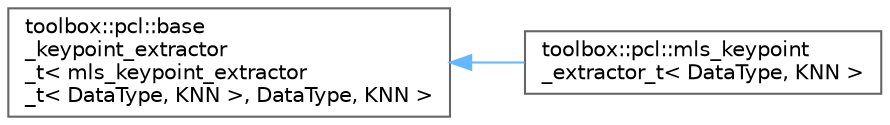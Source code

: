 digraph "Graphical Class Hierarchy"
{
 // LATEX_PDF_SIZE
  bgcolor="transparent";
  edge [fontname=Helvetica,fontsize=10,labelfontname=Helvetica,labelfontsize=10];
  node [fontname=Helvetica,fontsize=10,shape=box,height=0.2,width=0.4];
  rankdir="LR";
  Node0 [id="Node000000",label="toolbox::pcl::base\l_keypoint_extractor\l_t\< mls_keypoint_extractor\l_t\< DataType, KNN \>, DataType, KNN \>",height=0.2,width=0.4,color="grey40", fillcolor="white", style="filled",URL="$classtoolbox_1_1pcl_1_1base__keypoint__extractor__t.html",tooltip=" "];
  Node0 -> Node1 [id="edge45_Node000000_Node000001",dir="back",color="steelblue1",style="solid",tooltip=" "];
  Node1 [id="Node000001",label="toolbox::pcl::mls_keypoint\l_extractor_t\< DataType, KNN \>",height=0.2,width=0.4,color="grey40", fillcolor="white", style="filled",URL="$classtoolbox_1_1pcl_1_1mls__keypoint__extractor__t.html",tooltip="MLS (Moving Least Squares) 关键点提取器 / MLS (Moving Least Squares) keypoint extractor."];
}
